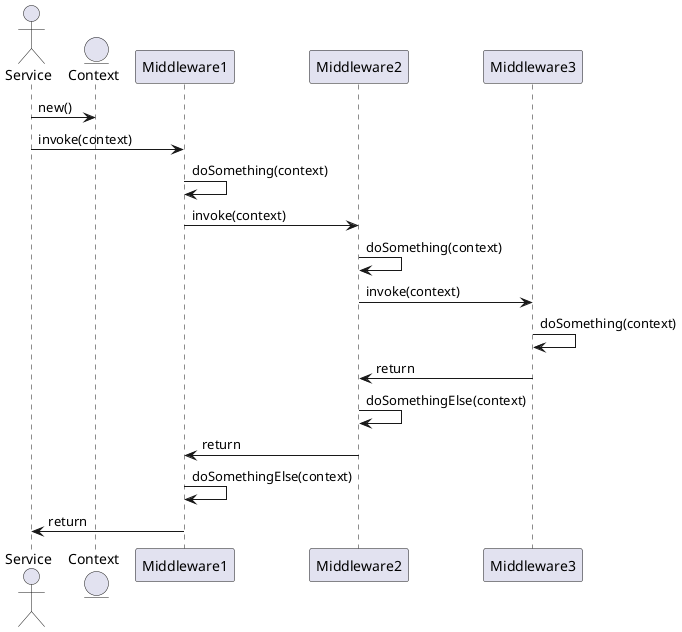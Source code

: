 @startuml
actor Service

participant Service
entity "Context" as Context
participant Middleware1
participant Middleware2
participant Middleware3


Service -> Context: new()
Service -> Middleware1 : invoke(context)
Middleware1 -> Middleware1: doSomething(context)
Middleware1 -> Middleware2 : invoke(context)
Middleware2 -> Middleware2: doSomething(context)
Middleware2 -> Middleware3 : invoke(context)
Middleware3 -> Middleware3: doSomething(context)
Middleware3 -> Middleware2 : return
Middleware2 -> Middleware2: doSomethingElse(context)
Middleware2 -> Middleware1 : return
Middleware1 -> Middleware1: doSomethingElse(context)
Middleware1 -> Service : return

@enduml